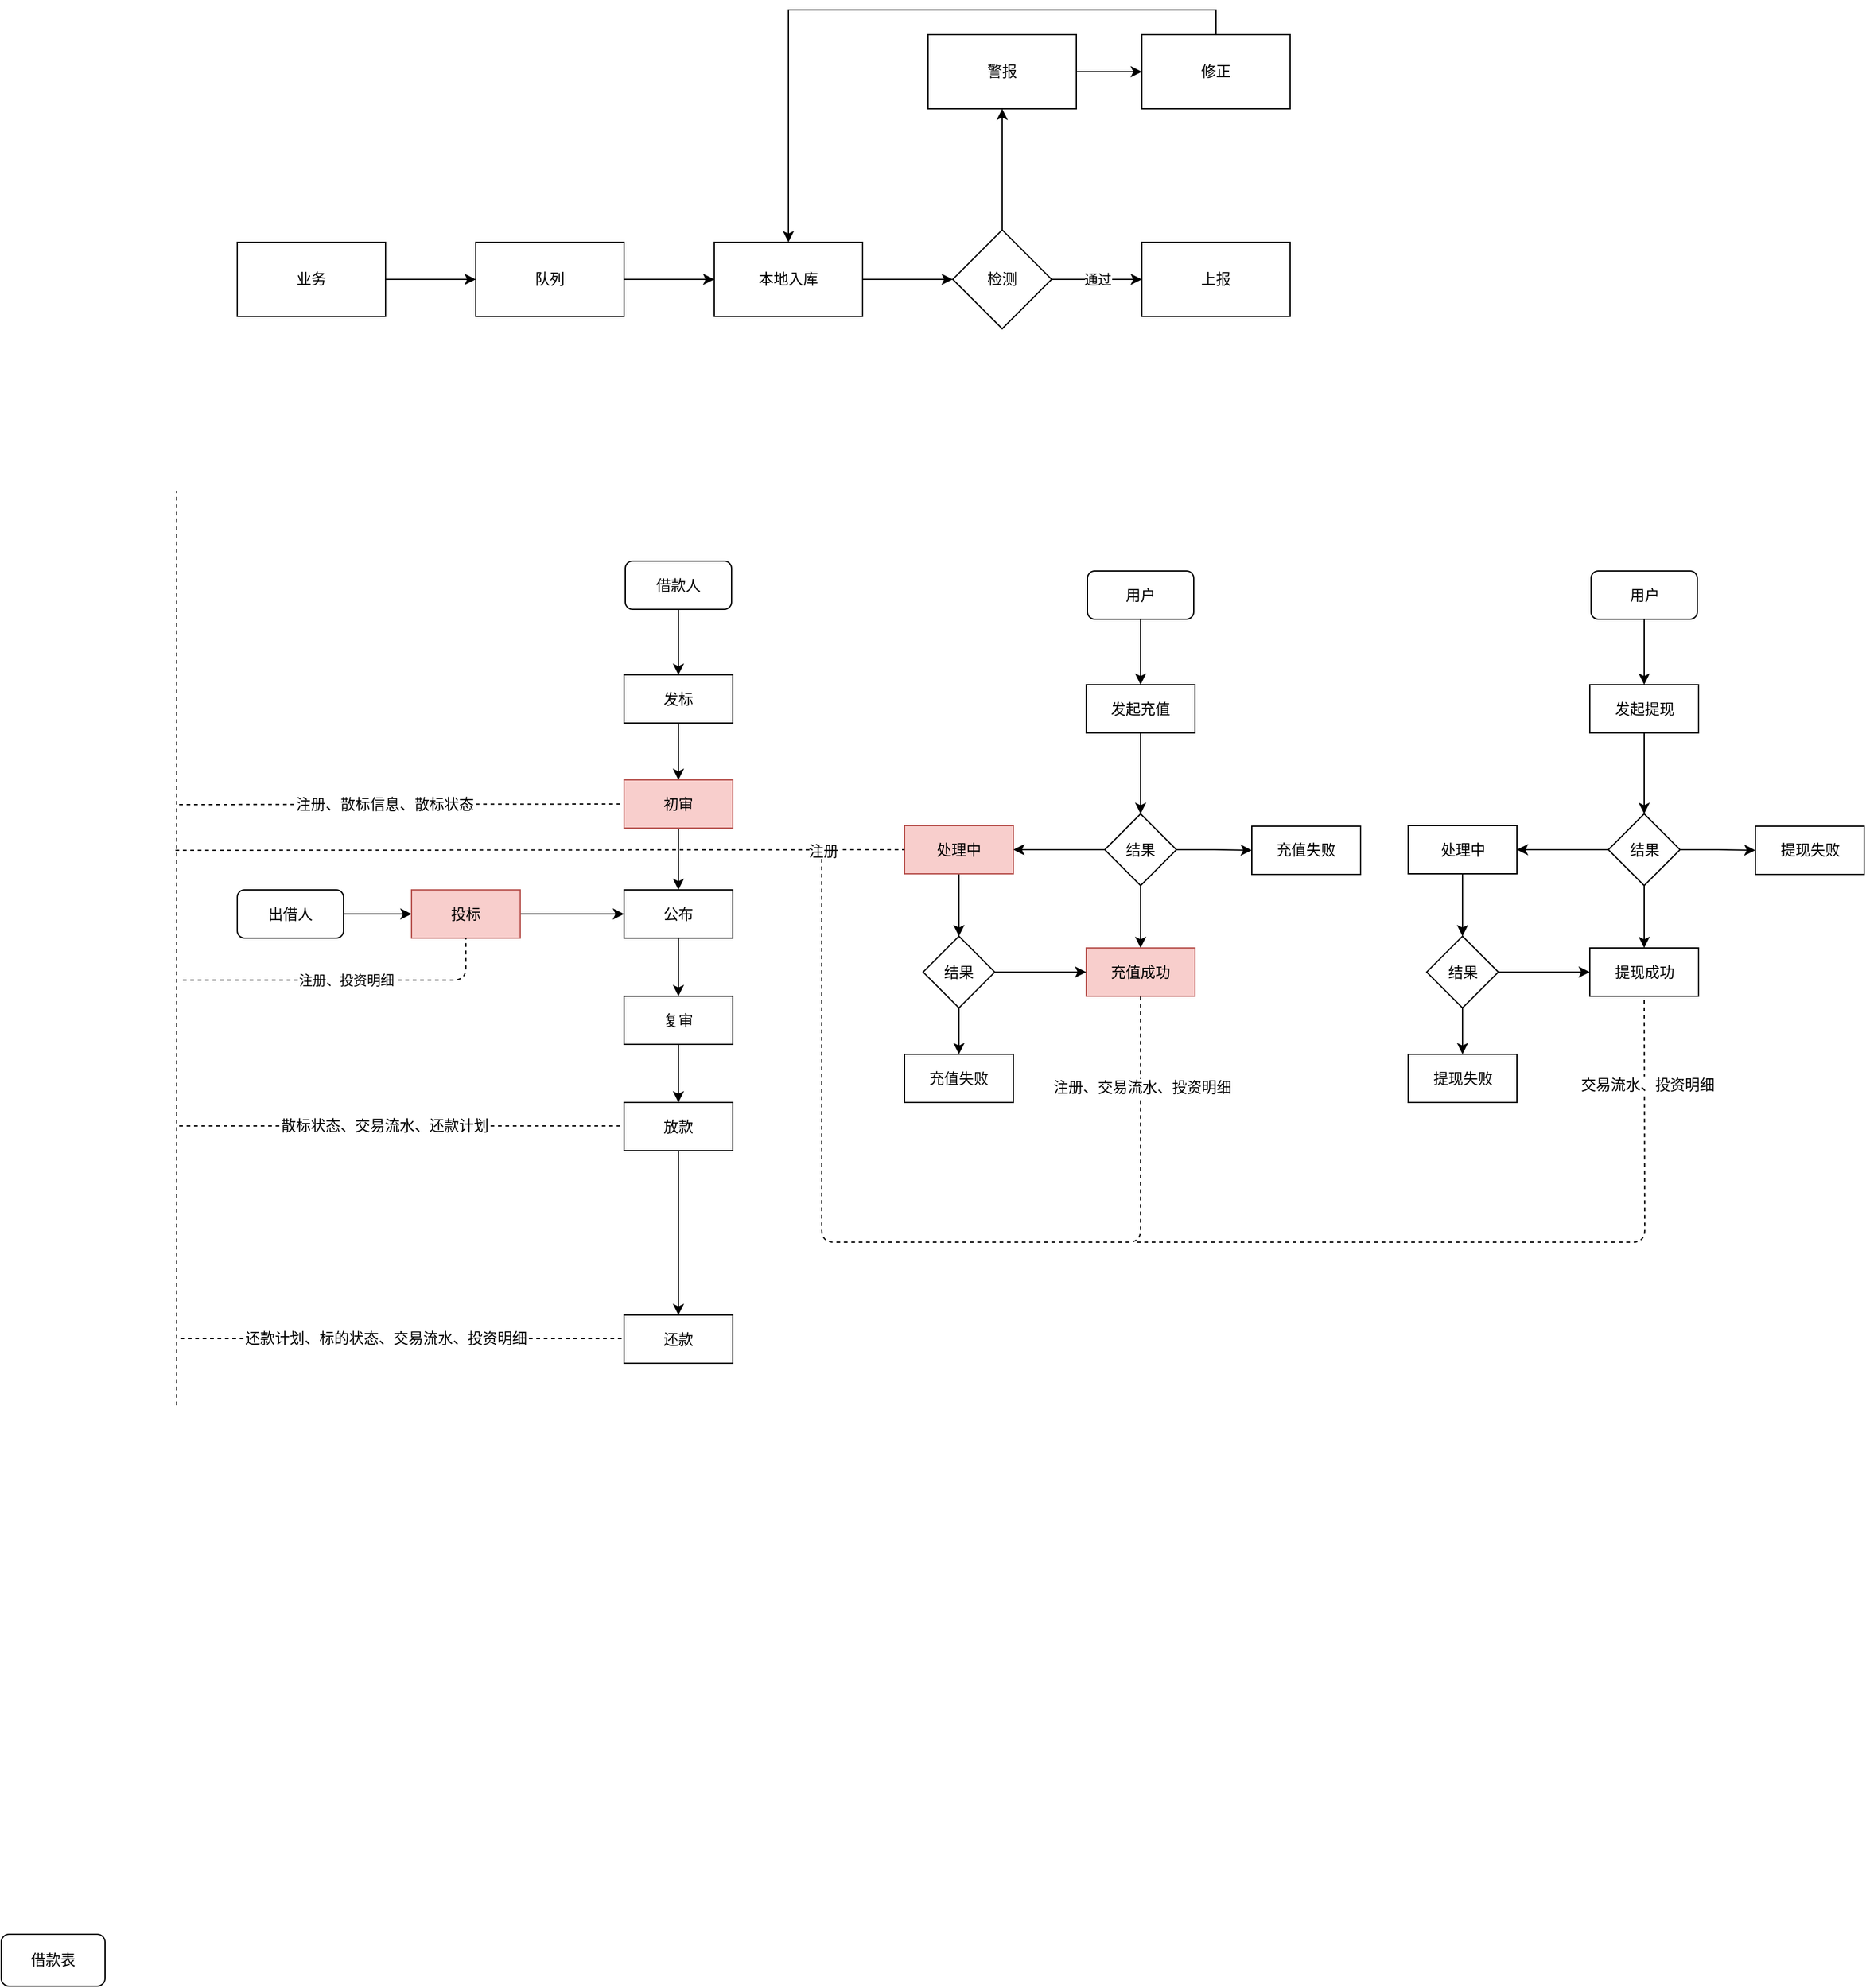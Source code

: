 <mxfile version="10.7.4" type="github"><diagram id="UAi_Aj49SForLfpmkhnT" name="ç¬¬ 1 é¡µ"><mxGraphModel dx="2194" dy="1196" grid="0" gridSize="10" guides="1" tooltips="1" connect="1" arrows="1" fold="1" page="0" pageScale="1" pageWidth="827" pageHeight="1169" math="0" shadow="0"><root><mxCell id="0"/><mxCell id="1" parent="0"/><mxCell id="ZnFmkxra8aQQFWtdn-WP-3" style="edgeStyle=orthogonalEdgeStyle;rounded=0;orthogonalLoop=1;jettySize=auto;html=1;exitX=0.5;exitY=1;exitDx=0;exitDy=0;entryX=0.5;entryY=0;entryDx=0;entryDy=0;" parent="1" source="ZnFmkxra8aQQFWtdn-WP-1" target="ZnFmkxra8aQQFWtdn-WP-2" edge="1"><mxGeometry relative="1" as="geometry"/></mxCell><mxCell id="ZnFmkxra8aQQFWtdn-WP-1" value="借款人" style="rounded=1;whiteSpace=wrap;html=1;" parent="1" vertex="1"><mxGeometry x="-45" y="111" width="86" height="39" as="geometry"/></mxCell><mxCell id="ZnFmkxra8aQQFWtdn-WP-5" style="edgeStyle=orthogonalEdgeStyle;rounded=0;orthogonalLoop=1;jettySize=auto;html=1;exitX=0.5;exitY=1;exitDx=0;exitDy=0;" parent="1" source="ZnFmkxra8aQQFWtdn-WP-2" target="ZnFmkxra8aQQFWtdn-WP-4" edge="1"><mxGeometry relative="1" as="geometry"/></mxCell><mxCell id="ZnFmkxra8aQQFWtdn-WP-2" value="发标" style="rounded=0;whiteSpace=wrap;html=1;" parent="1" vertex="1"><mxGeometry x="-46" y="203" width="88" height="39" as="geometry"/></mxCell><mxCell id="ZnFmkxra8aQQFWtdn-WP-7" style="edgeStyle=orthogonalEdgeStyle;rounded=0;orthogonalLoop=1;jettySize=auto;html=1;exitX=0.5;exitY=1;exitDx=0;exitDy=0;" parent="1" source="ZnFmkxra8aQQFWtdn-WP-4" target="ZnFmkxra8aQQFWtdn-WP-6" edge="1"><mxGeometry relative="1" as="geometry"/></mxCell><mxCell id="ZnFmkxra8aQQFWtdn-WP-4" value="初审" style="rounded=0;whiteSpace=wrap;html=1;fillColor=#f8cecc;strokeColor=#b85450;" parent="1" vertex="1"><mxGeometry x="-46" y="288" width="88" height="39" as="geometry"/></mxCell><mxCell id="ZnFmkxra8aQQFWtdn-WP-16" style="edgeStyle=orthogonalEdgeStyle;rounded=0;orthogonalLoop=1;jettySize=auto;html=1;exitX=0.5;exitY=1;exitDx=0;exitDy=0;entryX=0.5;entryY=0;entryDx=0;entryDy=0;" parent="1" source="ZnFmkxra8aQQFWtdn-WP-6" target="ZnFmkxra8aQQFWtdn-WP-12" edge="1"><mxGeometry relative="1" as="geometry"/></mxCell><mxCell id="ZnFmkxra8aQQFWtdn-WP-6" value="公布" style="rounded=0;whiteSpace=wrap;html=1;" parent="1" vertex="1"><mxGeometry x="-46" y="377" width="88" height="39" as="geometry"/></mxCell><mxCell id="ZnFmkxra8aQQFWtdn-WP-61" style="edgeStyle=orthogonalEdgeStyle;rounded=0;orthogonalLoop=1;jettySize=auto;html=1;exitX=1;exitY=0.5;exitDx=0;exitDy=0;entryX=0;entryY=0.5;entryDx=0;entryDy=0;" parent="1" source="ZnFmkxra8aQQFWtdn-WP-8" target="ZnFmkxra8aQQFWtdn-WP-60" edge="1"><mxGeometry relative="1" as="geometry"/></mxCell><mxCell id="ZnFmkxra8aQQFWtdn-WP-8" value="出借人" style="rounded=1;whiteSpace=wrap;html=1;" parent="1" vertex="1"><mxGeometry x="-359" y="377" width="86" height="39" as="geometry"/></mxCell><mxCell id="ZnFmkxra8aQQFWtdn-WP-17" style="edgeStyle=orthogonalEdgeStyle;rounded=0;orthogonalLoop=1;jettySize=auto;html=1;exitX=0.5;exitY=1;exitDx=0;exitDy=0;" parent="1" source="ZnFmkxra8aQQFWtdn-WP-12" target="ZnFmkxra8aQQFWtdn-WP-13" edge="1"><mxGeometry relative="1" as="geometry"/></mxCell><mxCell id="ZnFmkxra8aQQFWtdn-WP-12" value="复审" style="rounded=0;whiteSpace=wrap;html=1;" parent="1" vertex="1"><mxGeometry x="-46" y="463" width="88" height="39" as="geometry"/></mxCell><mxCell id="ZnFmkxra8aQQFWtdn-WP-18" style="edgeStyle=orthogonalEdgeStyle;rounded=0;orthogonalLoop=1;jettySize=auto;html=1;exitX=0.5;exitY=1;exitDx=0;exitDy=0;entryX=0.5;entryY=0;entryDx=0;entryDy=0;" parent="1" source="ZnFmkxra8aQQFWtdn-WP-13" target="ZnFmkxra8aQQFWtdn-WP-19" edge="1"><mxGeometry relative="1" as="geometry"><mxPoint x="-2" y="635" as="targetPoint"/></mxGeometry></mxCell><mxCell id="ZnFmkxra8aQQFWtdn-WP-13" value="放款" style="rounded=0;whiteSpace=wrap;html=1;" parent="1" vertex="1"><mxGeometry x="-46" y="549" width="88" height="39" as="geometry"/></mxCell><mxCell id="ZnFmkxra8aQQFWtdn-WP-19" value="还款" style="rounded=0;whiteSpace=wrap;html=1;" parent="1" vertex="1"><mxGeometry x="-46" y="721" width="88" height="39" as="geometry"/></mxCell><mxCell id="ZnFmkxra8aQQFWtdn-WP-31" style="edgeStyle=orthogonalEdgeStyle;rounded=0;orthogonalLoop=1;jettySize=auto;html=1;exitX=0.5;exitY=1;exitDx=0;exitDy=0;entryX=0.5;entryY=0;entryDx=0;entryDy=0;" parent="1" source="ZnFmkxra8aQQFWtdn-WP-21" target="ZnFmkxra8aQQFWtdn-WP-22" edge="1"><mxGeometry relative="1" as="geometry"/></mxCell><mxCell id="ZnFmkxra8aQQFWtdn-WP-21" value="用户" style="rounded=1;whiteSpace=wrap;html=1;" parent="1" vertex="1"><mxGeometry x="329" y="119" width="86" height="39" as="geometry"/></mxCell><mxCell id="ZnFmkxra8aQQFWtdn-WP-32" style="edgeStyle=orthogonalEdgeStyle;rounded=0;orthogonalLoop=1;jettySize=auto;html=1;exitX=0.5;exitY=1;exitDx=0;exitDy=0;" parent="1" source="ZnFmkxra8aQQFWtdn-WP-22" target="ZnFmkxra8aQQFWtdn-WP-30" edge="1"><mxGeometry relative="1" as="geometry"/></mxCell><mxCell id="ZnFmkxra8aQQFWtdn-WP-22" value="发起充值" style="rounded=0;whiteSpace=wrap;html=1;" parent="1" vertex="1"><mxGeometry x="328" y="211" width="88" height="39" as="geometry"/></mxCell><mxCell id="ZnFmkxra8aQQFWtdn-WP-34" style="edgeStyle=orthogonalEdgeStyle;rounded=0;orthogonalLoop=1;jettySize=auto;html=1;exitX=0.5;exitY=1;exitDx=0;exitDy=0;" parent="1" source="ZnFmkxra8aQQFWtdn-WP-30" target="ZnFmkxra8aQQFWtdn-WP-33" edge="1"><mxGeometry relative="1" as="geometry"/></mxCell><mxCell id="ZnFmkxra8aQQFWtdn-WP-36" style="edgeStyle=orthogonalEdgeStyle;rounded=0;orthogonalLoop=1;jettySize=auto;html=1;exitX=0;exitY=0.5;exitDx=0;exitDy=0;" parent="1" source="ZnFmkxra8aQQFWtdn-WP-30" target="ZnFmkxra8aQQFWtdn-WP-35" edge="1"><mxGeometry relative="1" as="geometry"/></mxCell><mxCell id="ZnFmkxra8aQQFWtdn-WP-43" style="edgeStyle=orthogonalEdgeStyle;rounded=0;orthogonalLoop=1;jettySize=auto;html=1;exitX=1;exitY=0.5;exitDx=0;exitDy=0;" parent="1" source="ZnFmkxra8aQQFWtdn-WP-30" target="ZnFmkxra8aQQFWtdn-WP-42" edge="1"><mxGeometry relative="1" as="geometry"/></mxCell><mxCell id="ZnFmkxra8aQQFWtdn-WP-30" value="结果" style="rhombus;whiteSpace=wrap;html=1;" parent="1" vertex="1"><mxGeometry x="343" y="315.5" width="58" height="58" as="geometry"/></mxCell><mxCell id="ZnFmkxra8aQQFWtdn-WP-33" value="充值成功" style="rounded=0;whiteSpace=wrap;html=1;fillColor=#f8cecc;strokeColor=#b85450;" parent="1" vertex="1"><mxGeometry x="328" y="424" width="88" height="39" as="geometry"/></mxCell><mxCell id="ZnFmkxra8aQQFWtdn-WP-38" style="edgeStyle=orthogonalEdgeStyle;rounded=0;orthogonalLoop=1;jettySize=auto;html=1;exitX=0.5;exitY=1;exitDx=0;exitDy=0;" parent="1" source="ZnFmkxra8aQQFWtdn-WP-35" target="ZnFmkxra8aQQFWtdn-WP-37" edge="1"><mxGeometry relative="1" as="geometry"/></mxCell><mxCell id="ZnFmkxra8aQQFWtdn-WP-35" value="处理中" style="rounded=0;whiteSpace=wrap;html=1;fillColor=#f8cecc;strokeColor=#b85450;" parent="1" vertex="1"><mxGeometry x="181" y="325" width="88" height="39" as="geometry"/></mxCell><mxCell id="ZnFmkxra8aQQFWtdn-WP-39" style="edgeStyle=orthogonalEdgeStyle;rounded=0;orthogonalLoop=1;jettySize=auto;html=1;exitX=1;exitY=0.5;exitDx=0;exitDy=0;" parent="1" source="ZnFmkxra8aQQFWtdn-WP-37" target="ZnFmkxra8aQQFWtdn-WP-33" edge="1"><mxGeometry relative="1" as="geometry"/></mxCell><mxCell id="ZnFmkxra8aQQFWtdn-WP-41" style="edgeStyle=orthogonalEdgeStyle;rounded=0;orthogonalLoop=1;jettySize=auto;html=1;exitX=0.5;exitY=1;exitDx=0;exitDy=0;" parent="1" source="ZnFmkxra8aQQFWtdn-WP-37" target="ZnFmkxra8aQQFWtdn-WP-40" edge="1"><mxGeometry relative="1" as="geometry"/></mxCell><mxCell id="ZnFmkxra8aQQFWtdn-WP-37" value="结果" style="rhombus;whiteSpace=wrap;html=1;" parent="1" vertex="1"><mxGeometry x="196" y="414.5" width="58" height="58" as="geometry"/></mxCell><mxCell id="ZnFmkxra8aQQFWtdn-WP-40" value="充值失败" style="rounded=0;whiteSpace=wrap;html=1;" parent="1" vertex="1"><mxGeometry x="181" y="510" width="88" height="39" as="geometry"/></mxCell><mxCell id="ZnFmkxra8aQQFWtdn-WP-42" value="充值失败" style="rounded=0;whiteSpace=wrap;html=1;" parent="1" vertex="1"><mxGeometry x="462" y="325.5" width="88" height="39" as="geometry"/></mxCell><mxCell id="ZnFmkxra8aQQFWtdn-WP-44" style="edgeStyle=orthogonalEdgeStyle;rounded=0;orthogonalLoop=1;jettySize=auto;html=1;exitX=0.5;exitY=1;exitDx=0;exitDy=0;entryX=0.5;entryY=0;entryDx=0;entryDy=0;" parent="1" source="ZnFmkxra8aQQFWtdn-WP-45" target="ZnFmkxra8aQQFWtdn-WP-47" edge="1"><mxGeometry relative="1" as="geometry"/></mxCell><mxCell id="ZnFmkxra8aQQFWtdn-WP-45" value="用户" style="rounded=1;whiteSpace=wrap;html=1;" parent="1" vertex="1"><mxGeometry x="736.5" y="119" width="86" height="39" as="geometry"/></mxCell><mxCell id="ZnFmkxra8aQQFWtdn-WP-46" style="edgeStyle=orthogonalEdgeStyle;rounded=0;orthogonalLoop=1;jettySize=auto;html=1;exitX=0.5;exitY=1;exitDx=0;exitDy=0;" parent="1" source="ZnFmkxra8aQQFWtdn-WP-47" target="ZnFmkxra8aQQFWtdn-WP-51" edge="1"><mxGeometry relative="1" as="geometry"/></mxCell><mxCell id="ZnFmkxra8aQQFWtdn-WP-47" value="发起提现" style="rounded=0;whiteSpace=wrap;html=1;" parent="1" vertex="1"><mxGeometry x="735.5" y="211" width="88" height="39" as="geometry"/></mxCell><mxCell id="ZnFmkxra8aQQFWtdn-WP-48" style="edgeStyle=orthogonalEdgeStyle;rounded=0;orthogonalLoop=1;jettySize=auto;html=1;exitX=0.5;exitY=1;exitDx=0;exitDy=0;" parent="1" source="ZnFmkxra8aQQFWtdn-WP-51" target="ZnFmkxra8aQQFWtdn-WP-52" edge="1"><mxGeometry relative="1" as="geometry"/></mxCell><mxCell id="ZnFmkxra8aQQFWtdn-WP-49" style="edgeStyle=orthogonalEdgeStyle;rounded=0;orthogonalLoop=1;jettySize=auto;html=1;exitX=0;exitY=0.5;exitDx=0;exitDy=0;" parent="1" source="ZnFmkxra8aQQFWtdn-WP-51" target="ZnFmkxra8aQQFWtdn-WP-54" edge="1"><mxGeometry relative="1" as="geometry"/></mxCell><mxCell id="ZnFmkxra8aQQFWtdn-WP-50" style="edgeStyle=orthogonalEdgeStyle;rounded=0;orthogonalLoop=1;jettySize=auto;html=1;exitX=1;exitY=0.5;exitDx=0;exitDy=0;" parent="1" source="ZnFmkxra8aQQFWtdn-WP-51" target="ZnFmkxra8aQQFWtdn-WP-59" edge="1"><mxGeometry relative="1" as="geometry"/></mxCell><mxCell id="ZnFmkxra8aQQFWtdn-WP-51" value="结果" style="rhombus;whiteSpace=wrap;html=1;" parent="1" vertex="1"><mxGeometry x="750.5" y="315.5" width="58" height="58" as="geometry"/></mxCell><mxCell id="ZnFmkxra8aQQFWtdn-WP-52" value="提现成功" style="rounded=0;whiteSpace=wrap;html=1;" parent="1" vertex="1"><mxGeometry x="735.5" y="424" width="88" height="39" as="geometry"/></mxCell><mxCell id="ZnFmkxra8aQQFWtdn-WP-53" style="edgeStyle=orthogonalEdgeStyle;rounded=0;orthogonalLoop=1;jettySize=auto;html=1;exitX=0.5;exitY=1;exitDx=0;exitDy=0;" parent="1" source="ZnFmkxra8aQQFWtdn-WP-54" target="ZnFmkxra8aQQFWtdn-WP-57" edge="1"><mxGeometry relative="1" as="geometry"/></mxCell><mxCell id="ZnFmkxra8aQQFWtdn-WP-54" value="处理中" style="rounded=0;whiteSpace=wrap;html=1;" parent="1" vertex="1"><mxGeometry x="588.5" y="325" width="88" height="39" as="geometry"/></mxCell><mxCell id="ZnFmkxra8aQQFWtdn-WP-55" style="edgeStyle=orthogonalEdgeStyle;rounded=0;orthogonalLoop=1;jettySize=auto;html=1;exitX=1;exitY=0.5;exitDx=0;exitDy=0;" parent="1" source="ZnFmkxra8aQQFWtdn-WP-57" target="ZnFmkxra8aQQFWtdn-WP-52" edge="1"><mxGeometry relative="1" as="geometry"/></mxCell><mxCell id="ZnFmkxra8aQQFWtdn-WP-56" style="edgeStyle=orthogonalEdgeStyle;rounded=0;orthogonalLoop=1;jettySize=auto;html=1;exitX=0.5;exitY=1;exitDx=0;exitDy=0;" parent="1" source="ZnFmkxra8aQQFWtdn-WP-57" target="ZnFmkxra8aQQFWtdn-WP-58" edge="1"><mxGeometry relative="1" as="geometry"/></mxCell><mxCell id="ZnFmkxra8aQQFWtdn-WP-57" value="结果" style="rhombus;whiteSpace=wrap;html=1;" parent="1" vertex="1"><mxGeometry x="603.5" y="414.5" width="58" height="58" as="geometry"/></mxCell><mxCell id="ZnFmkxra8aQQFWtdn-WP-58" value="提现失败" style="rounded=0;whiteSpace=wrap;html=1;" parent="1" vertex="1"><mxGeometry x="588.5" y="510" width="88" height="39" as="geometry"/></mxCell><mxCell id="ZnFmkxra8aQQFWtdn-WP-59" value="提现失败" style="rounded=0;whiteSpace=wrap;html=1;" parent="1" vertex="1"><mxGeometry x="869.5" y="325.5" width="88" height="39" as="geometry"/></mxCell><mxCell id="ZnFmkxra8aQQFWtdn-WP-62" style="edgeStyle=orthogonalEdgeStyle;rounded=0;orthogonalLoop=1;jettySize=auto;html=1;exitX=1;exitY=0.5;exitDx=0;exitDy=0;" parent="1" source="ZnFmkxra8aQQFWtdn-WP-60" target="ZnFmkxra8aQQFWtdn-WP-6" edge="1"><mxGeometry relative="1" as="geometry"/></mxCell><mxCell id="ZnFmkxra8aQQFWtdn-WP-60" value="投标" style="rounded=0;whiteSpace=wrap;html=1;fillColor=#f8cecc;strokeColor=#b85450;" parent="1" vertex="1"><mxGeometry x="-218" y="377" width="88" height="39" as="geometry"/></mxCell><mxCell id="ZnFmkxra8aQQFWtdn-WP-63" value="" style="endArrow=none;dashed=1;html=1;" parent="1" edge="1"><mxGeometry width="50" height="50" relative="1" as="geometry"><mxPoint x="-408" y="794" as="sourcePoint"/><mxPoint x="-408" y="54" as="targetPoint"/></mxGeometry></mxCell><mxCell id="ZnFmkxra8aQQFWtdn-WP-64" value="" style="endArrow=none;dashed=1;html=1;entryX=0;entryY=0.5;entryDx=0;entryDy=0;" parent="1" target="ZnFmkxra8aQQFWtdn-WP-4" edge="1"><mxGeometry width="50" height="50" relative="1" as="geometry"><mxPoint x="-406" y="308" as="sourcePoint"/><mxPoint x="-216" y="278" as="targetPoint"/></mxGeometry></mxCell><mxCell id="ZnFmkxra8aQQFWtdn-WP-66" value="注册、散标信息、散标状态" style="text;html=1;resizable=0;points=[];align=center;verticalAlign=middle;labelBackgroundColor=#ffffff;" parent="ZnFmkxra8aQQFWtdn-WP-64" vertex="1" connectable="0"><mxGeometry x="-0.078" relative="1" as="geometry"><mxPoint as="offset"/></mxGeometry></mxCell><mxCell id="ZnFmkxra8aQQFWtdn-WP-67" value="注册、投资明细" style="endArrow=none;dashed=1;html=1;entryX=0.5;entryY=1;entryDx=0;entryDy=0;" parent="1" target="ZnFmkxra8aQQFWtdn-WP-60" edge="1"><mxGeometry width="50" height="50" relative="1" as="geometry"><mxPoint x="-403" y="450" as="sourcePoint"/><mxPoint x="-62" y="534.5" as="targetPoint"/><Array as="points"><mxPoint x="-174" y="450"/></Array></mxGeometry></mxCell><mxCell id="ZnFmkxra8aQQFWtdn-WP-68" value="" style="endArrow=none;dashed=1;html=1;entryX=0;entryY=0.5;entryDx=0;entryDy=0;" parent="1" edge="1"><mxGeometry width="50" height="50" relative="1" as="geometry"><mxPoint x="-406" y="568" as="sourcePoint"/><mxPoint x="-46" y="568" as="targetPoint"/></mxGeometry></mxCell><mxCell id="ZnFmkxra8aQQFWtdn-WP-69" value="散标状态、交易流水、还款计划" style="text;html=1;resizable=0;points=[];align=center;verticalAlign=middle;labelBackgroundColor=#ffffff;" parent="ZnFmkxra8aQQFWtdn-WP-68" vertex="1" connectable="0"><mxGeometry x="-0.078" relative="1" as="geometry"><mxPoint as="offset"/></mxGeometry></mxCell><mxCell id="ZnFmkxra8aQQFWtdn-WP-73" value="" style="endArrow=none;dashed=1;html=1;entryX=0;entryY=0.5;entryDx=0;entryDy=0;" parent="1" edge="1"><mxGeometry width="50" height="50" relative="1" as="geometry"><mxPoint x="-405" y="740" as="sourcePoint"/><mxPoint x="-45" y="740" as="targetPoint"/></mxGeometry></mxCell><mxCell id="ZnFmkxra8aQQFWtdn-WP-74" value="还款计划、标的状态、交易流水、投资明细" style="text;html=1;resizable=0;points=[];align=center;verticalAlign=middle;labelBackgroundColor=#ffffff;" parent="ZnFmkxra8aQQFWtdn-WP-73" vertex="1" connectable="0"><mxGeometry x="-0.078" relative="1" as="geometry"><mxPoint as="offset"/></mxGeometry></mxCell><mxCell id="ZnFmkxra8aQQFWtdn-WP-75" value="" style="endArrow=none;dashed=1;html=1;entryX=0;entryY=0.5;entryDx=0;entryDy=0;" parent="1" target="ZnFmkxra8aQQFWtdn-WP-35" edge="1"><mxGeometry width="50" height="50" relative="1" as="geometry"><mxPoint x="-409" y="345" as="sourcePoint"/><mxPoint x="186" y="326" as="targetPoint"/></mxGeometry></mxCell><mxCell id="ZnFmkxra8aQQFWtdn-WP-76" value="注册" style="text;html=1;resizable=0;points=[];align=center;verticalAlign=middle;labelBackgroundColor=#ffffff;" parent="ZnFmkxra8aQQFWtdn-WP-75" vertex="1" connectable="0"><mxGeometry x="0.776" y="-1" relative="1" as="geometry"><mxPoint as="offset"/></mxGeometry></mxCell><mxCell id="ZnFmkxra8aQQFWtdn-WP-77" value="" style="endArrow=none;dashed=1;html=1;entryX=0.5;entryY=1;entryDx=0;entryDy=0;" parent="1" target="ZnFmkxra8aQQFWtdn-WP-33" edge="1"><mxGeometry width="50" height="50" relative="1" as="geometry"><mxPoint x="114" y="352" as="sourcePoint"/><mxPoint x="189" y="592" as="targetPoint"/><Array as="points"><mxPoint x="114" y="662"/><mxPoint x="372" y="662"/></Array></mxGeometry></mxCell><mxCell id="ZnFmkxra8aQQFWtdn-WP-78" value="注册、交易流水、投资明细" style="text;html=1;resizable=0;points=[];align=center;verticalAlign=middle;labelBackgroundColor=#ffffff;" parent="ZnFmkxra8aQQFWtdn-WP-77" vertex="1" connectable="0"><mxGeometry x="0.807" y="-1" relative="1" as="geometry"><mxPoint as="offset"/></mxGeometry></mxCell><mxCell id="ZnFmkxra8aQQFWtdn-WP-79" value="" style="endArrow=none;dashed=1;html=1;entryX=0.5;entryY=1;entryDx=0;entryDy=0;" parent="1" target="ZnFmkxra8aQQFWtdn-WP-52" edge="1"><mxGeometry width="50" height="50" relative="1" as="geometry"><mxPoint x="369" y="662" as="sourcePoint"/><mxPoint x="820" y="579" as="targetPoint"/><Array as="points"><mxPoint x="780" y="662"/></Array></mxGeometry></mxCell><mxCell id="ZnFmkxra8aQQFWtdn-WP-80" value="交易流水、投资明细" style="text;html=1;resizable=0;points=[];align=center;verticalAlign=middle;labelBackgroundColor=#ffffff;" parent="ZnFmkxra8aQQFWtdn-WP-79" vertex="1" connectable="0"><mxGeometry x="0.764" y="-2" relative="1" as="geometry"><mxPoint as="offset"/></mxGeometry></mxCell><mxCell id="ZnFmkxra8aQQFWtdn-WP-85" style="edgeStyle=orthogonalEdgeStyle;rounded=0;orthogonalLoop=1;jettySize=auto;html=1;exitX=1;exitY=0.5;exitDx=0;exitDy=0;" parent="1" source="ZnFmkxra8aQQFWtdn-WP-81" target="ZnFmkxra8aQQFWtdn-WP-82" edge="1"><mxGeometry relative="1" as="geometry"/></mxCell><mxCell id="ZnFmkxra8aQQFWtdn-WP-81" value="业务" style="rounded=0;whiteSpace=wrap;html=1;" parent="1" vertex="1"><mxGeometry x="-359" y="-147" width="120" height="60" as="geometry"/></mxCell><mxCell id="ZnFmkxra8aQQFWtdn-WP-86" style="edgeStyle=orthogonalEdgeStyle;rounded=0;orthogonalLoop=1;jettySize=auto;html=1;exitX=1;exitY=0.5;exitDx=0;exitDy=0;" parent="1" source="ZnFmkxra8aQQFWtdn-WP-82" target="ZnFmkxra8aQQFWtdn-WP-83" edge="1"><mxGeometry relative="1" as="geometry"/></mxCell><mxCell id="ZnFmkxra8aQQFWtdn-WP-82" value="队列" style="rounded=0;whiteSpace=wrap;html=1;" parent="1" vertex="1"><mxGeometry x="-166" y="-147" width="120" height="60" as="geometry"/></mxCell><mxCell id="ZnFmkxra8aQQFWtdn-WP-87" style="edgeStyle=orthogonalEdgeStyle;rounded=0;orthogonalLoop=1;jettySize=auto;html=1;exitX=1;exitY=0.5;exitDx=0;exitDy=0;" parent="1" source="ZnFmkxra8aQQFWtdn-WP-83" edge="1"><mxGeometry relative="1" as="geometry"><mxPoint x="220" y="-117" as="targetPoint"/></mxGeometry></mxCell><mxCell id="ZnFmkxra8aQQFWtdn-WP-83" value="本地入库" style="rounded=0;whiteSpace=wrap;html=1;" parent="1" vertex="1"><mxGeometry x="27" y="-147" width="120" height="60" as="geometry"/></mxCell><mxCell id="ZnFmkxra8aQQFWtdn-WP-90" value="通过" style="edgeStyle=orthogonalEdgeStyle;rounded=0;orthogonalLoop=1;jettySize=auto;html=1;exitX=1;exitY=0.5;exitDx=0;exitDy=0;" parent="1" source="ZnFmkxra8aQQFWtdn-WP-88" target="ZnFmkxra8aQQFWtdn-WP-89" edge="1"><mxGeometry relative="1" as="geometry"/></mxCell><mxCell id="ZnFmkxra8aQQFWtdn-WP-92" style="edgeStyle=orthogonalEdgeStyle;rounded=0;orthogonalLoop=1;jettySize=auto;html=1;exitX=0.5;exitY=0;exitDx=0;exitDy=0;entryX=0.5;entryY=1;entryDx=0;entryDy=0;" parent="1" source="ZnFmkxra8aQQFWtdn-WP-88" target="ZnFmkxra8aQQFWtdn-WP-91" edge="1"><mxGeometry relative="1" as="geometry"/></mxCell><mxCell id="ZnFmkxra8aQQFWtdn-WP-88" value="检测" style="rhombus;whiteSpace=wrap;html=1;" parent="1" vertex="1"><mxGeometry x="220" y="-157" width="80" height="80" as="geometry"/></mxCell><mxCell id="ZnFmkxra8aQQFWtdn-WP-89" value="上报" style="rounded=0;whiteSpace=wrap;html=1;" parent="1" vertex="1"><mxGeometry x="373" y="-147" width="120" height="60" as="geometry"/></mxCell><mxCell id="ZnFmkxra8aQQFWtdn-WP-94" style="edgeStyle=orthogonalEdgeStyle;rounded=0;orthogonalLoop=1;jettySize=auto;html=1;exitX=1;exitY=0.5;exitDx=0;exitDy=0;" parent="1" source="ZnFmkxra8aQQFWtdn-WP-91" target="ZnFmkxra8aQQFWtdn-WP-93" edge="1"><mxGeometry relative="1" as="geometry"/></mxCell><mxCell id="ZnFmkxra8aQQFWtdn-WP-91" value="警报" style="rounded=0;whiteSpace=wrap;html=1;" parent="1" vertex="1"><mxGeometry x="200" y="-315" width="120" height="60" as="geometry"/></mxCell><mxCell id="ZnFmkxra8aQQFWtdn-WP-96" style="edgeStyle=orthogonalEdgeStyle;rounded=0;orthogonalLoop=1;jettySize=auto;html=1;exitX=0.5;exitY=0;exitDx=0;exitDy=0;" parent="1" source="ZnFmkxra8aQQFWtdn-WP-93" target="ZnFmkxra8aQQFWtdn-WP-83" edge="1"><mxGeometry relative="1" as="geometry"/></mxCell><mxCell id="ZnFmkxra8aQQFWtdn-WP-93" value="修正" style="rounded=0;whiteSpace=wrap;html=1;" parent="1" vertex="1"><mxGeometry x="373" y="-315" width="120" height="60" as="geometry"/></mxCell><mxCell id="awx4yDE0lW_zLnjIE8c2-1" value="借款表" style="rounded=1;whiteSpace=wrap;html=1;" parent="1" vertex="1"><mxGeometry x="-550" y="1222" width="84" height="42" as="geometry"/></mxCell></root></mxGraphModel></diagram></mxfile>